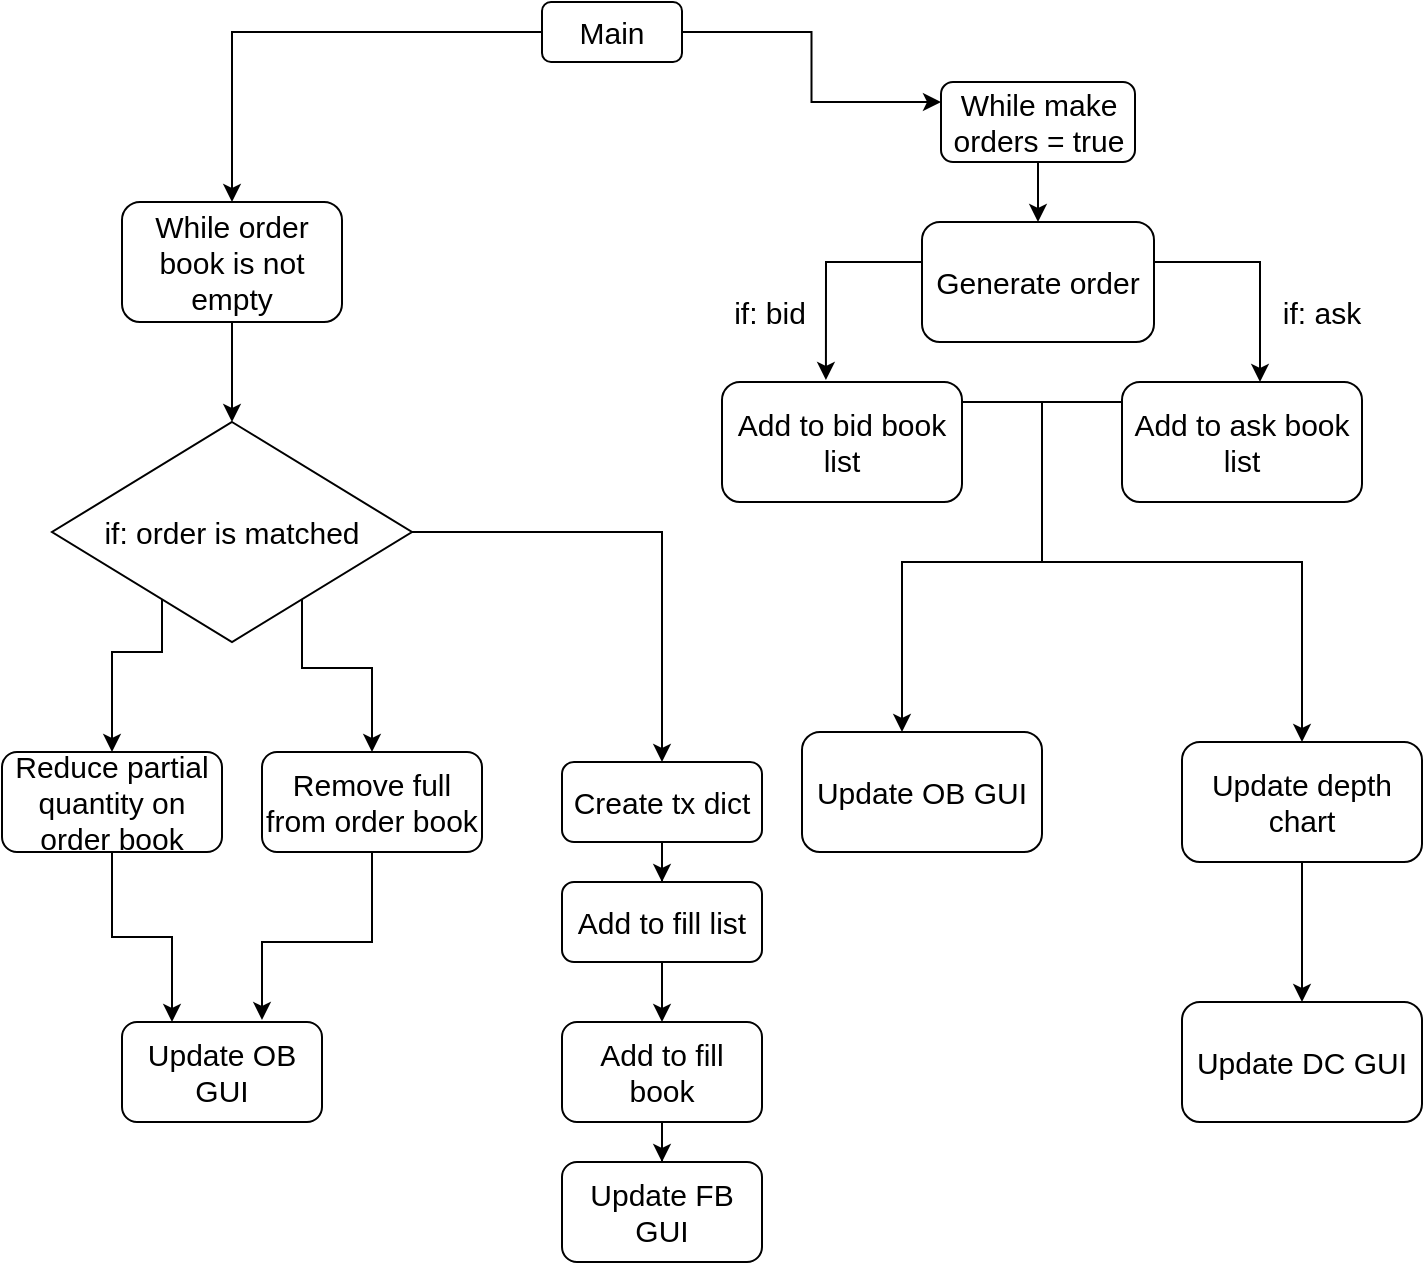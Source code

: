 <mxfile version="15.5.5" type="github">
  <diagram id="mntyHjpULvw6fBS0C4M6" name="Flowchart">
    <mxGraphModel dx="786" dy="1715" grid="1" gridSize="10" guides="1" tooltips="1" connect="1" arrows="1" fold="1" page="1" pageScale="1" pageWidth="827" pageHeight="1169" math="0" shadow="0">
      <root>
        <mxCell id="ED_iCr8tXnGvDsNAPAZY-0" />
        <mxCell id="ED_iCr8tXnGvDsNAPAZY-1" parent="ED_iCr8tXnGvDsNAPAZY-0" />
        <mxCell id="t54jtPoxjbEeWOMnIMBZ-25" style="edgeStyle=orthogonalEdgeStyle;rounded=0;orthogonalLoop=1;jettySize=auto;html=1;entryX=0.575;entryY=0;entryDx=0;entryDy=0;entryPerimeter=0;fontSize=15;" parent="ED_iCr8tXnGvDsNAPAZY-1" source="t54jtPoxjbEeWOMnIMBZ-0" target="t54jtPoxjbEeWOMnIMBZ-4" edge="1">
          <mxGeometry relative="1" as="geometry">
            <Array as="points">
              <mxPoint x="659" y="40" />
            </Array>
          </mxGeometry>
        </mxCell>
        <mxCell id="T1jSjr9GgxMsZKr1NXF3-0" style="edgeStyle=orthogonalEdgeStyle;rounded=0;orthogonalLoop=1;jettySize=auto;html=1;entryX=0.433;entryY=-0.017;entryDx=0;entryDy=0;entryPerimeter=0;fontSize=15;exitX=0;exitY=0.5;exitDx=0;exitDy=0;" edge="1" parent="ED_iCr8tXnGvDsNAPAZY-1" source="t54jtPoxjbEeWOMnIMBZ-0" target="t54jtPoxjbEeWOMnIMBZ-1">
          <mxGeometry relative="1" as="geometry">
            <Array as="points">
              <mxPoint x="442" y="40" />
            </Array>
          </mxGeometry>
        </mxCell>
        <mxCell id="t54jtPoxjbEeWOMnIMBZ-0" value="&lt;font style=&quot;font-size: 15px&quot;&gt;&lt;span&gt;Generate&lt;/span&gt;&lt;span&gt;&amp;nbsp;order&lt;/span&gt;&lt;/font&gt;" style="rounded=1;whiteSpace=wrap;html=1;" parent="ED_iCr8tXnGvDsNAPAZY-1" vertex="1">
          <mxGeometry x="490" y="20" width="116" height="60" as="geometry" />
        </mxCell>
        <mxCell id="T1jSjr9GgxMsZKr1NXF3-4" style="edgeStyle=orthogonalEdgeStyle;rounded=0;orthogonalLoop=1;jettySize=auto;html=1;entryX=0.5;entryY=0;entryDx=0;entryDy=0;fontSize=15;" edge="1" parent="ED_iCr8tXnGvDsNAPAZY-1" source="t54jtPoxjbEeWOMnIMBZ-1" target="t54jtPoxjbEeWOMnIMBZ-3">
          <mxGeometry relative="1" as="geometry">
            <Array as="points">
              <mxPoint x="550" y="110" />
              <mxPoint x="550" y="190" />
              <mxPoint x="680" y="190" />
            </Array>
          </mxGeometry>
        </mxCell>
        <mxCell id="t54jtPoxjbEeWOMnIMBZ-1" value="Add to bid book list" style="rounded=1;whiteSpace=wrap;html=1;fontSize=15;" parent="ED_iCr8tXnGvDsNAPAZY-1" vertex="1">
          <mxGeometry x="390" y="100" width="120" height="60" as="geometry" />
        </mxCell>
        <mxCell id="t54jtPoxjbEeWOMnIMBZ-6" value="" style="edgeStyle=orthogonalEdgeStyle;rounded=0;orthogonalLoop=1;jettySize=auto;html=1;fontSize=15;" parent="ED_iCr8tXnGvDsNAPAZY-1" source="t54jtPoxjbEeWOMnIMBZ-3" target="t54jtPoxjbEeWOMnIMBZ-5" edge="1">
          <mxGeometry relative="1" as="geometry" />
        </mxCell>
        <mxCell id="t54jtPoxjbEeWOMnIMBZ-3" value="Update depth chart" style="rounded=1;whiteSpace=wrap;html=1;fontSize=15;" parent="ED_iCr8tXnGvDsNAPAZY-1" vertex="1">
          <mxGeometry x="620" y="280" width="120" height="60" as="geometry" />
        </mxCell>
        <mxCell id="T1jSjr9GgxMsZKr1NXF3-6" style="edgeStyle=orthogonalEdgeStyle;rounded=0;orthogonalLoop=1;jettySize=auto;html=1;fontSize=15;" edge="1" parent="ED_iCr8tXnGvDsNAPAZY-1" source="t54jtPoxjbEeWOMnIMBZ-4" target="t54jtPoxjbEeWOMnIMBZ-11">
          <mxGeometry relative="1" as="geometry">
            <Array as="points">
              <mxPoint x="550" y="110" />
              <mxPoint x="550" y="190" />
              <mxPoint x="480" y="190" />
            </Array>
          </mxGeometry>
        </mxCell>
        <mxCell id="t54jtPoxjbEeWOMnIMBZ-4" value="Add to ask book list" style="rounded=1;whiteSpace=wrap;html=1;fontSize=15;" parent="ED_iCr8tXnGvDsNAPAZY-1" vertex="1">
          <mxGeometry x="590" y="100" width="120" height="60" as="geometry" />
        </mxCell>
        <mxCell id="t54jtPoxjbEeWOMnIMBZ-5" value="Update DC GUI" style="rounded=1;whiteSpace=wrap;html=1;fontSize=15;" parent="ED_iCr8tXnGvDsNAPAZY-1" vertex="1">
          <mxGeometry x="620" y="410" width="120" height="60" as="geometry" />
        </mxCell>
        <mxCell id="T1jSjr9GgxMsZKr1NXF3-13" style="edgeStyle=orthogonalEdgeStyle;rounded=0;orthogonalLoop=1;jettySize=auto;html=1;entryX=0.5;entryY=0;entryDx=0;entryDy=0;fontSize=15;" edge="1" parent="ED_iCr8tXnGvDsNAPAZY-1" source="t54jtPoxjbEeWOMnIMBZ-7" target="T1jSjr9GgxMsZKr1NXF3-12">
          <mxGeometry relative="1" as="geometry">
            <Array as="points">
              <mxPoint x="110" y="235" />
              <mxPoint x="85" y="235" />
            </Array>
          </mxGeometry>
        </mxCell>
        <mxCell id="T1jSjr9GgxMsZKr1NXF3-15" style="edgeStyle=orthogonalEdgeStyle;rounded=0;orthogonalLoop=1;jettySize=auto;html=1;entryX=0.5;entryY=0;entryDx=0;entryDy=0;fontSize=15;" edge="1" parent="ED_iCr8tXnGvDsNAPAZY-1" source="t54jtPoxjbEeWOMnIMBZ-7" target="t54jtPoxjbEeWOMnIMBZ-9">
          <mxGeometry relative="1" as="geometry">
            <Array as="points">
              <mxPoint x="180" y="243" />
              <mxPoint x="215" y="243" />
            </Array>
          </mxGeometry>
        </mxCell>
        <mxCell id="t54jtPoxjbEeWOMnIMBZ-7" value="if: order is matched" style="rhombus;whiteSpace=wrap;html=1;fontSize=15;" parent="ED_iCr8tXnGvDsNAPAZY-1" vertex="1">
          <mxGeometry x="55" y="120" width="180" height="110" as="geometry" />
        </mxCell>
        <mxCell id="t54jtPoxjbEeWOMnIMBZ-23" value="" style="edgeStyle=orthogonalEdgeStyle;rounded=0;orthogonalLoop=1;jettySize=auto;html=1;fontSize=15;" parent="ED_iCr8tXnGvDsNAPAZY-1" source="t54jtPoxjbEeWOMnIMBZ-8" target="t54jtPoxjbEeWOMnIMBZ-7" edge="1">
          <mxGeometry relative="1" as="geometry" />
        </mxCell>
        <mxCell id="t54jtPoxjbEeWOMnIMBZ-8" value="While order book is not empty" style="rounded=1;whiteSpace=wrap;html=1;fontSize=15;" parent="ED_iCr8tXnGvDsNAPAZY-1" vertex="1">
          <mxGeometry x="90" y="10" width="110" height="60" as="geometry" />
        </mxCell>
        <mxCell id="t54jtPoxjbEeWOMnIMBZ-16" value="" style="edgeStyle=orthogonalEdgeStyle;rounded=0;orthogonalLoop=1;jettySize=auto;html=1;fontSize=15;" parent="ED_iCr8tXnGvDsNAPAZY-1" source="t54jtPoxjbEeWOMnIMBZ-9" edge="1">
          <mxGeometry relative="1" as="geometry">
            <mxPoint x="160" y="419" as="targetPoint" />
            <Array as="points">
              <mxPoint x="215" y="380" />
              <mxPoint x="160" y="380" />
            </Array>
          </mxGeometry>
        </mxCell>
        <mxCell id="T1jSjr9GgxMsZKr1NXF3-8" style="edgeStyle=orthogonalEdgeStyle;rounded=0;orthogonalLoop=1;jettySize=auto;html=1;fontSize=15;exitX=1;exitY=0.5;exitDx=0;exitDy=0;entryX=0.5;entryY=0;entryDx=0;entryDy=0;" edge="1" parent="ED_iCr8tXnGvDsNAPAZY-1" source="t54jtPoxjbEeWOMnIMBZ-7" target="T1jSjr9GgxMsZKr1NXF3-7">
          <mxGeometry relative="1" as="geometry">
            <mxPoint x="360" y="280" as="targetPoint" />
            <Array as="points">
              <mxPoint x="360" y="175" />
            </Array>
          </mxGeometry>
        </mxCell>
        <mxCell id="t54jtPoxjbEeWOMnIMBZ-9" value="Remove full from order book" style="rounded=1;whiteSpace=wrap;html=1;fontSize=15;" parent="ED_iCr8tXnGvDsNAPAZY-1" vertex="1">
          <mxGeometry x="160" y="285" width="110" height="50" as="geometry" />
        </mxCell>
        <mxCell id="t54jtPoxjbEeWOMnIMBZ-20" value="" style="edgeStyle=orthogonalEdgeStyle;rounded=0;orthogonalLoop=1;jettySize=auto;html=1;fontSize=15;" parent="ED_iCr8tXnGvDsNAPAZY-1" source="t54jtPoxjbEeWOMnIMBZ-10" target="t54jtPoxjbEeWOMnIMBZ-19" edge="1">
          <mxGeometry relative="1" as="geometry" />
        </mxCell>
        <mxCell id="t54jtPoxjbEeWOMnIMBZ-10" value="Add to fill list" style="rounded=1;whiteSpace=wrap;html=1;fontSize=15;" parent="ED_iCr8tXnGvDsNAPAZY-1" vertex="1">
          <mxGeometry x="310" y="350" width="100" height="40" as="geometry" />
        </mxCell>
        <mxCell id="t54jtPoxjbEeWOMnIMBZ-11" value="Update OB GUI" style="rounded=1;whiteSpace=wrap;html=1;fontSize=15;" parent="ED_iCr8tXnGvDsNAPAZY-1" vertex="1">
          <mxGeometry x="430" y="275" width="120" height="60" as="geometry" />
        </mxCell>
        <mxCell id="t54jtPoxjbEeWOMnIMBZ-12" value="Update OB GUI" style="rounded=1;whiteSpace=wrap;html=1;fontSize=15;" parent="ED_iCr8tXnGvDsNAPAZY-1" vertex="1">
          <mxGeometry x="90" y="420" width="100" height="50" as="geometry" />
        </mxCell>
        <mxCell id="t54jtPoxjbEeWOMnIMBZ-27" value="" style="edgeStyle=orthogonalEdgeStyle;rounded=0;orthogonalLoop=1;jettySize=auto;html=1;fontSize=15;" parent="ED_iCr8tXnGvDsNAPAZY-1" source="t54jtPoxjbEeWOMnIMBZ-19" target="t54jtPoxjbEeWOMnIMBZ-26" edge="1">
          <mxGeometry relative="1" as="geometry" />
        </mxCell>
        <mxCell id="t54jtPoxjbEeWOMnIMBZ-19" value="Add to fill book" style="rounded=1;whiteSpace=wrap;html=1;fontSize=15;" parent="ED_iCr8tXnGvDsNAPAZY-1" vertex="1">
          <mxGeometry x="310" y="420" width="100" height="50" as="geometry" />
        </mxCell>
        <mxCell id="t54jtPoxjbEeWOMnIMBZ-26" value="Update FB GUI" style="rounded=1;whiteSpace=wrap;html=1;fontSize=15;" parent="ED_iCr8tXnGvDsNAPAZY-1" vertex="1">
          <mxGeometry x="310" y="490" width="100" height="50" as="geometry" />
        </mxCell>
        <mxCell id="T1jSjr9GgxMsZKr1NXF3-11" style="edgeStyle=orthogonalEdgeStyle;rounded=0;orthogonalLoop=1;jettySize=auto;html=1;entryX=0.5;entryY=0;entryDx=0;entryDy=0;fontSize=15;" edge="1" parent="ED_iCr8tXnGvDsNAPAZY-1" source="T1jSjr9GgxMsZKr1NXF3-7" target="t54jtPoxjbEeWOMnIMBZ-10">
          <mxGeometry relative="1" as="geometry" />
        </mxCell>
        <mxCell id="T1jSjr9GgxMsZKr1NXF3-7" value="Create tx dict" style="rounded=1;whiteSpace=wrap;html=1;fontSize=15;" vertex="1" parent="ED_iCr8tXnGvDsNAPAZY-1">
          <mxGeometry x="310" y="290" width="100" height="40" as="geometry" />
        </mxCell>
        <mxCell id="T1jSjr9GgxMsZKr1NXF3-14" style="edgeStyle=orthogonalEdgeStyle;rounded=0;orthogonalLoop=1;jettySize=auto;html=1;entryX=0.25;entryY=0;entryDx=0;entryDy=0;fontSize=15;" edge="1" parent="ED_iCr8tXnGvDsNAPAZY-1" source="T1jSjr9GgxMsZKr1NXF3-12" target="t54jtPoxjbEeWOMnIMBZ-12">
          <mxGeometry relative="1" as="geometry" />
        </mxCell>
        <mxCell id="T1jSjr9GgxMsZKr1NXF3-12" value="Reduce partial quantity on order book" style="rounded=1;whiteSpace=wrap;html=1;fontSize=15;" vertex="1" parent="ED_iCr8tXnGvDsNAPAZY-1">
          <mxGeometry x="30" y="285" width="110" height="50" as="geometry" />
        </mxCell>
        <mxCell id="01D6Qm0MdlQT4JPMypKT-2" style="edgeStyle=orthogonalEdgeStyle;rounded=0;orthogonalLoop=1;jettySize=auto;html=1;entryX=0.5;entryY=0;entryDx=0;entryDy=0;fontSize=15;" edge="1" parent="ED_iCr8tXnGvDsNAPAZY-1" source="01D6Qm0MdlQT4JPMypKT-1" target="t54jtPoxjbEeWOMnIMBZ-8">
          <mxGeometry relative="1" as="geometry" />
        </mxCell>
        <mxCell id="01D6Qm0MdlQT4JPMypKT-4" style="edgeStyle=orthogonalEdgeStyle;rounded=0;orthogonalLoop=1;jettySize=auto;html=1;entryX=0;entryY=0.25;entryDx=0;entryDy=0;fontSize=15;" edge="1" parent="ED_iCr8tXnGvDsNAPAZY-1" source="01D6Qm0MdlQT4JPMypKT-1" target="01D6Qm0MdlQT4JPMypKT-3">
          <mxGeometry relative="1" as="geometry" />
        </mxCell>
        <mxCell id="01D6Qm0MdlQT4JPMypKT-1" value="Main" style="rounded=1;whiteSpace=wrap;html=1;fontSize=15;" vertex="1" parent="ED_iCr8tXnGvDsNAPAZY-1">
          <mxGeometry x="300" y="-90" width="70" height="30" as="geometry" />
        </mxCell>
        <mxCell id="01D6Qm0MdlQT4JPMypKT-5" style="edgeStyle=orthogonalEdgeStyle;rounded=0;orthogonalLoop=1;jettySize=auto;html=1;entryX=0.5;entryY=0;entryDx=0;entryDy=0;fontSize=15;" edge="1" parent="ED_iCr8tXnGvDsNAPAZY-1" source="01D6Qm0MdlQT4JPMypKT-3" target="t54jtPoxjbEeWOMnIMBZ-0">
          <mxGeometry relative="1" as="geometry" />
        </mxCell>
        <mxCell id="01D6Qm0MdlQT4JPMypKT-3" value="While make orders = true" style="rounded=1;whiteSpace=wrap;html=1;fontSize=15;" vertex="1" parent="ED_iCr8tXnGvDsNAPAZY-1">
          <mxGeometry x="499.5" y="-50" width="97" height="40" as="geometry" />
        </mxCell>
        <mxCell id="01D6Qm0MdlQT4JPMypKT-6" value="if: bid" style="text;html=1;strokeColor=none;fillColor=none;align=center;verticalAlign=middle;whiteSpace=wrap;rounded=0;fontSize=15;" vertex="1" parent="ED_iCr8tXnGvDsNAPAZY-1">
          <mxGeometry x="384" y="50" width="60" height="30" as="geometry" />
        </mxCell>
        <mxCell id="01D6Qm0MdlQT4JPMypKT-7" value="if: ask" style="text;html=1;strokeColor=none;fillColor=none;align=center;verticalAlign=middle;whiteSpace=wrap;rounded=0;fontSize=15;" vertex="1" parent="ED_iCr8tXnGvDsNAPAZY-1">
          <mxGeometry x="660" y="50" width="60" height="30" as="geometry" />
        </mxCell>
      </root>
    </mxGraphModel>
  </diagram>
</mxfile>
